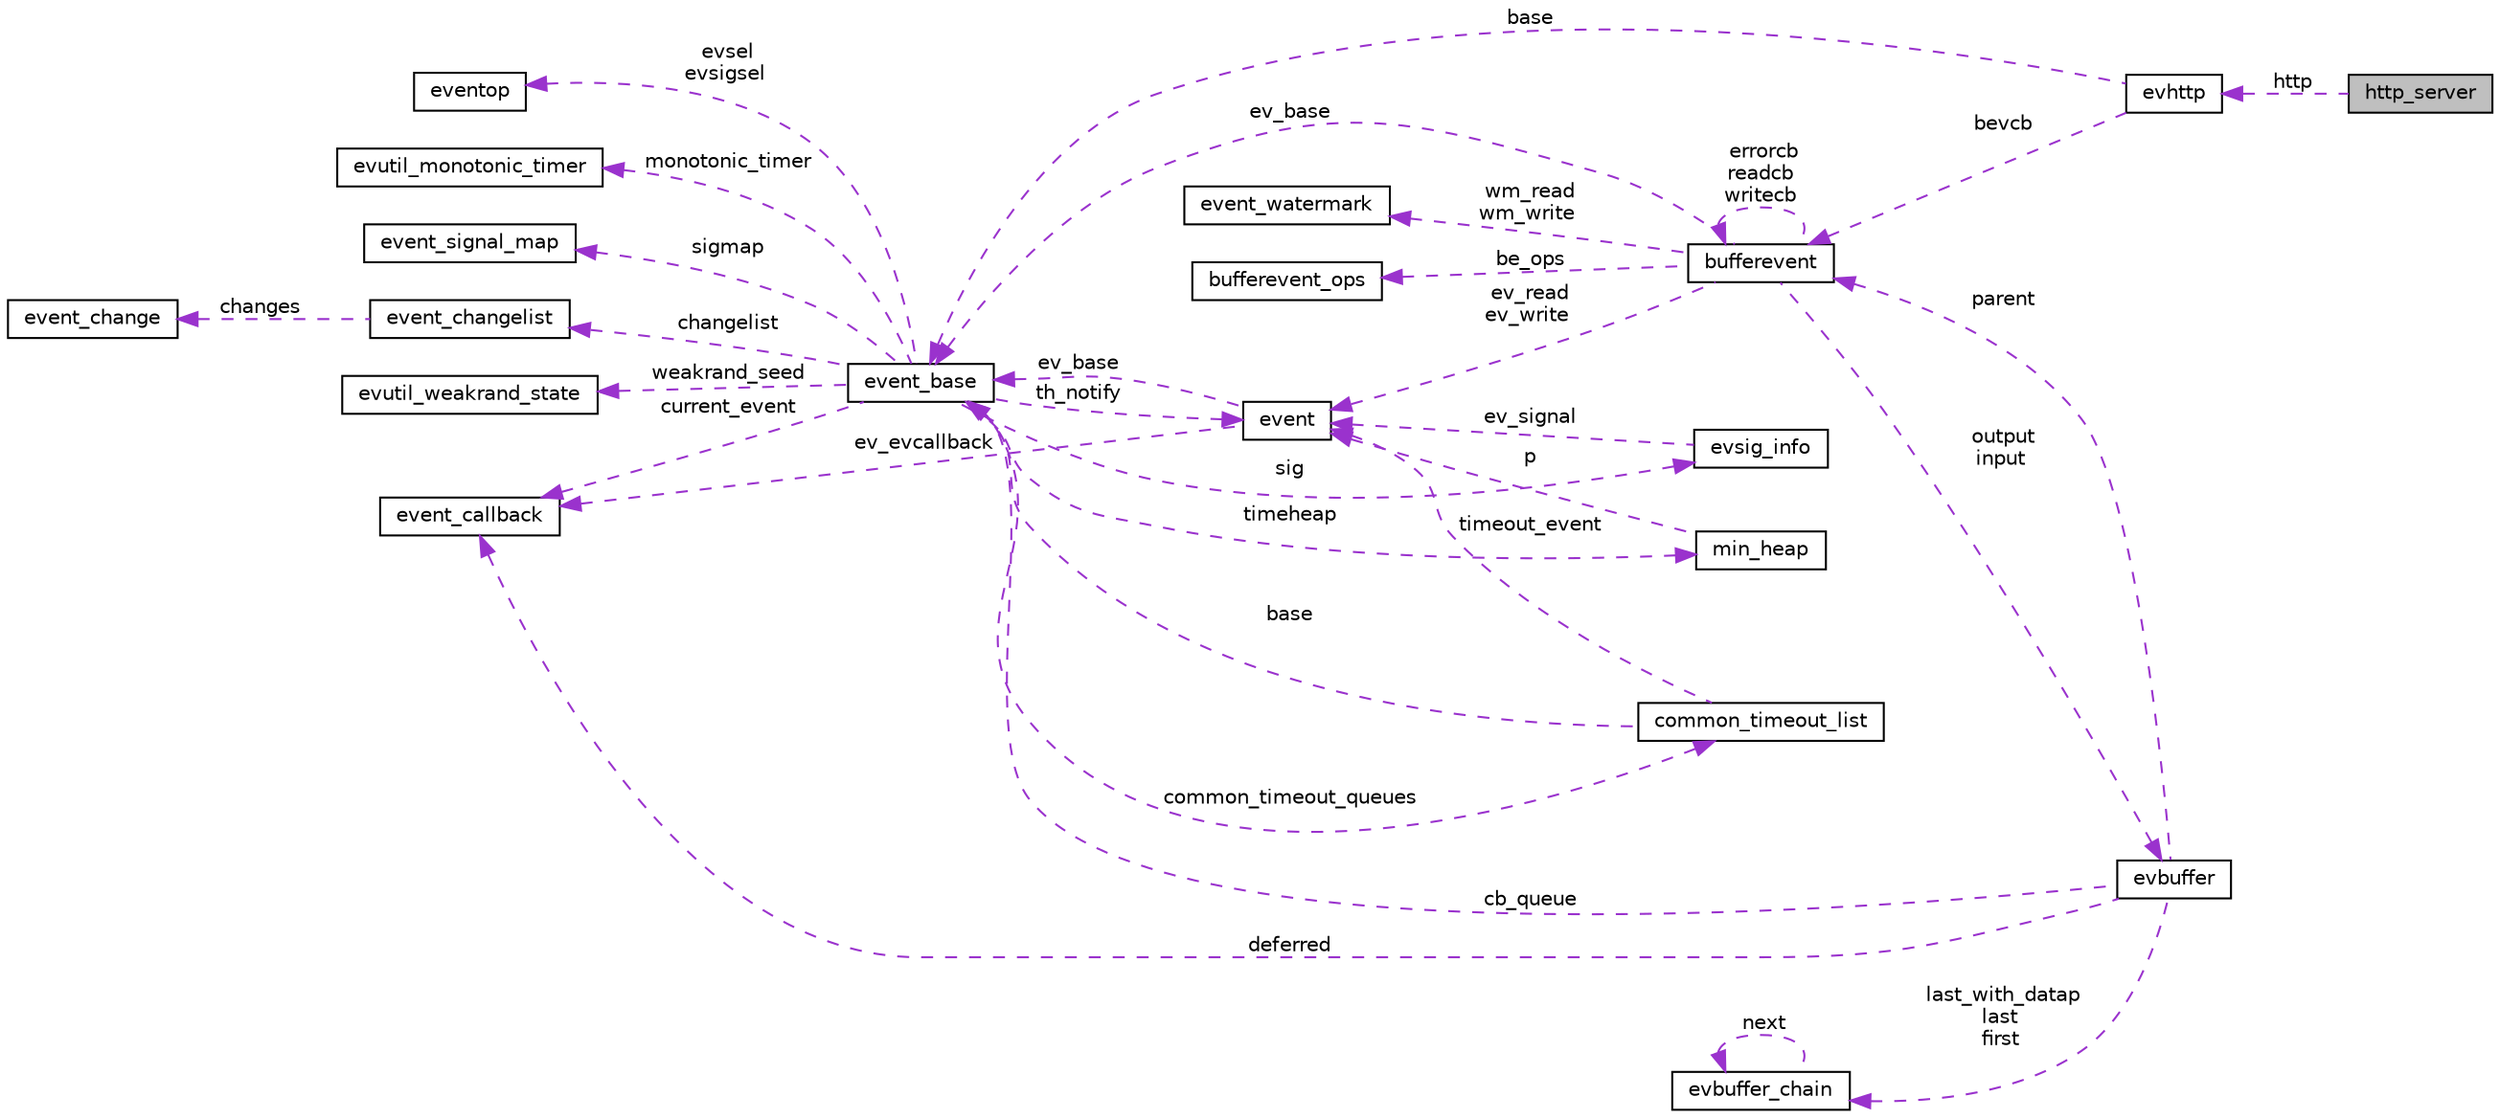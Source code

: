 digraph "http_server"
{
 // LATEX_PDF_SIZE
  edge [fontname="Helvetica",fontsize="10",labelfontname="Helvetica",labelfontsize="10"];
  node [fontname="Helvetica",fontsize="10",shape=record];
  rankdir="LR";
  Node1 [label="http_server",height=0.2,width=0.4,color="black", fillcolor="grey75", style="filled", fontcolor="black",tooltip=" "];
  Node2 -> Node1 [dir="back",color="darkorchid3",fontsize="10",style="dashed",label=" http" ,fontname="Helvetica"];
  Node2 [label="evhttp",height=0.2,width=0.4,color="black", fillcolor="white", style="filled",URL="$structevhttp.html",tooltip=" "];
  Node3 -> Node2 [dir="back",color="darkorchid3",fontsize="10",style="dashed",label=" base" ,fontname="Helvetica"];
  Node3 [label="event_base",height=0.2,width=0.4,color="black", fillcolor="white", style="filled",URL="$structevent__base.html",tooltip=" "];
  Node4 -> Node3 [dir="back",color="darkorchid3",fontsize="10",style="dashed",label=" evsel\nevsigsel" ,fontname="Helvetica"];
  Node4 [label="eventop",height=0.2,width=0.4,color="black", fillcolor="white", style="filled",URL="$structeventop.html",tooltip=" "];
  Node5 -> Node3 [dir="back",color="darkorchid3",fontsize="10",style="dashed",label=" sig" ,fontname="Helvetica"];
  Node5 [label="evsig_info",height=0.2,width=0.4,color="black", fillcolor="white", style="filled",URL="$structevsig__info.html",tooltip=" "];
  Node6 -> Node5 [dir="back",color="darkorchid3",fontsize="10",style="dashed",label=" ev_signal" ,fontname="Helvetica"];
  Node6 [label="event",height=0.2,width=0.4,color="black", fillcolor="white", style="filled",URL="$structevent.html",tooltip=" "];
  Node7 -> Node6 [dir="back",color="darkorchid3",fontsize="10",style="dashed",label=" ev_evcallback" ,fontname="Helvetica"];
  Node7 [label="event_callback",height=0.2,width=0.4,color="black", fillcolor="white", style="filled",URL="$structevent__callback.html",tooltip=" "];
  Node3 -> Node6 [dir="back",color="darkorchid3",fontsize="10",style="dashed",label=" ev_base" ,fontname="Helvetica"];
  Node8 -> Node3 [dir="back",color="darkorchid3",fontsize="10",style="dashed",label=" timeheap" ,fontname="Helvetica"];
  Node8 [label="min_heap",height=0.2,width=0.4,color="black", fillcolor="white", style="filled",URL="$structmin__heap.html",tooltip=" "];
  Node6 -> Node8 [dir="back",color="darkorchid3",fontsize="10",style="dashed",label=" p" ,fontname="Helvetica"];
  Node6 -> Node3 [dir="back",color="darkorchid3",fontsize="10",style="dashed",label=" th_notify" ,fontname="Helvetica"];
  Node7 -> Node3 [dir="back",color="darkorchid3",fontsize="10",style="dashed",label=" current_event" ,fontname="Helvetica"];
  Node9 -> Node3 [dir="back",color="darkorchid3",fontsize="10",style="dashed",label=" common_timeout_queues" ,fontname="Helvetica"];
  Node9 [label="common_timeout_list",height=0.2,width=0.4,color="black", fillcolor="white", style="filled",URL="$structcommon__timeout__list.html",tooltip=" "];
  Node6 -> Node9 [dir="back",color="darkorchid3",fontsize="10",style="dashed",label=" timeout_event" ,fontname="Helvetica"];
  Node3 -> Node9 [dir="back",color="darkorchid3",fontsize="10",style="dashed",label=" base" ,fontname="Helvetica"];
  Node10 -> Node3 [dir="back",color="darkorchid3",fontsize="10",style="dashed",label=" monotonic_timer" ,fontname="Helvetica"];
  Node10 [label="evutil_monotonic_timer",height=0.2,width=0.4,color="black", fillcolor="white", style="filled",URL="$structevutil__monotonic__timer.html",tooltip=" "];
  Node11 -> Node3 [dir="back",color="darkorchid3",fontsize="10",style="dashed",label=" sigmap" ,fontname="Helvetica"];
  Node11 [label="event_signal_map",height=0.2,width=0.4,color="black", fillcolor="white", style="filled",URL="$structevent__signal__map.html",tooltip=" "];
  Node12 -> Node3 [dir="back",color="darkorchid3",fontsize="10",style="dashed",label=" changelist" ,fontname="Helvetica"];
  Node12 [label="event_changelist",height=0.2,width=0.4,color="black", fillcolor="white", style="filled",URL="$structevent__changelist.html",tooltip=" "];
  Node13 -> Node12 [dir="back",color="darkorchid3",fontsize="10",style="dashed",label=" changes" ,fontname="Helvetica"];
  Node13 [label="event_change",height=0.2,width=0.4,color="black", fillcolor="white", style="filled",URL="$structevent__change.html",tooltip=" "];
  Node14 -> Node3 [dir="back",color="darkorchid3",fontsize="10",style="dashed",label=" weakrand_seed" ,fontname="Helvetica"];
  Node14 [label="evutil_weakrand_state",height=0.2,width=0.4,color="black", fillcolor="white", style="filled",URL="$structevutil__weakrand__state.html",tooltip=" "];
  Node15 -> Node2 [dir="back",color="darkorchid3",fontsize="10",style="dashed",label=" bevcb" ,fontname="Helvetica"];
  Node15 [label="bufferevent",height=0.2,width=0.4,color="black", fillcolor="white", style="filled",URL="$structbufferevent.html",tooltip=" "];
  Node16 -> Node15 [dir="back",color="darkorchid3",fontsize="10",style="dashed",label=" wm_read\nwm_write" ,fontname="Helvetica"];
  Node16 [label="event_watermark",height=0.2,width=0.4,color="black", fillcolor="white", style="filled",URL="$structevent__watermark.html",tooltip=" "];
  Node6 -> Node15 [dir="back",color="darkorchid3",fontsize="10",style="dashed",label=" ev_read\nev_write" ,fontname="Helvetica"];
  Node17 -> Node15 [dir="back",color="darkorchid3",fontsize="10",style="dashed",label=" output\ninput" ,fontname="Helvetica"];
  Node17 [label="evbuffer",height=0.2,width=0.4,color="black", fillcolor="white", style="filled",URL="$structevbuffer.html",tooltip=" "];
  Node7 -> Node17 [dir="back",color="darkorchid3",fontsize="10",style="dashed",label=" deferred" ,fontname="Helvetica"];
  Node18 -> Node17 [dir="back",color="darkorchid3",fontsize="10",style="dashed",label=" last_with_datap\nlast\nfirst" ,fontname="Helvetica"];
  Node18 [label="evbuffer_chain",height=0.2,width=0.4,color="black", fillcolor="white", style="filled",URL="$structevbuffer__chain.html",tooltip=" "];
  Node18 -> Node18 [dir="back",color="darkorchid3",fontsize="10",style="dashed",label=" next" ,fontname="Helvetica"];
  Node3 -> Node17 [dir="back",color="darkorchid3",fontsize="10",style="dashed",label=" cb_queue" ,fontname="Helvetica"];
  Node15 -> Node17 [dir="back",color="darkorchid3",fontsize="10",style="dashed",label=" parent" ,fontname="Helvetica"];
  Node3 -> Node15 [dir="back",color="darkorchid3",fontsize="10",style="dashed",label=" ev_base" ,fontname="Helvetica"];
  Node15 -> Node15 [dir="back",color="darkorchid3",fontsize="10",style="dashed",label=" errorcb\nreadcb\nwritecb" ,fontname="Helvetica"];
  Node19 -> Node15 [dir="back",color="darkorchid3",fontsize="10",style="dashed",label=" be_ops" ,fontname="Helvetica"];
  Node19 [label="bufferevent_ops",height=0.2,width=0.4,color="black", fillcolor="white", style="filled",URL="$structbufferevent__ops.html",tooltip=" "];
}
